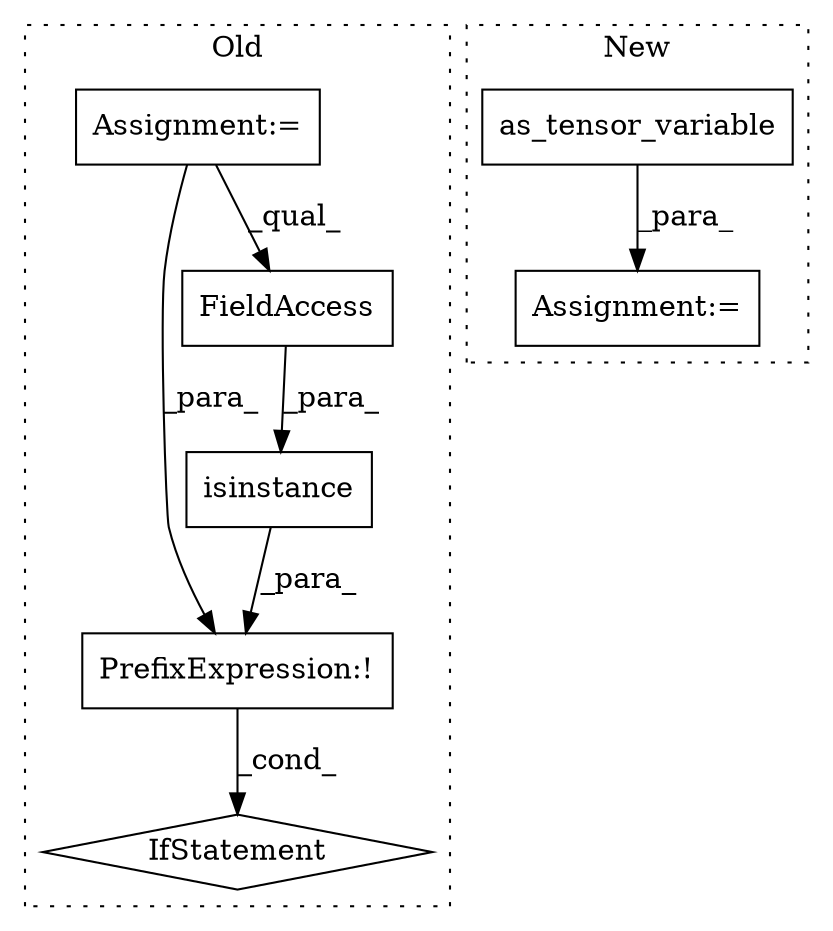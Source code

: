 digraph G {
subgraph cluster0 {
1 [label="isinstance" a="32" s="16368,16402" l="11,1" shape="box"];
3 [label="IfStatement" a="25" s="16363,16403" l="4,2" shape="diamond"];
4 [label="Assignment:=" a="7" s="16203" l="6" shape="box"];
5 [label="PrefixExpression:!" a="38" s="16367" l="1" shape="box"];
6 [label="FieldAccess" a="22" s="16387" l="15" shape="box"];
label = "Old";
style="dotted";
}
subgraph cluster1 {
2 [label="as_tensor_variable" a="32" s="16365,16389" l="19,1" shape="box"];
7 [label="Assignment:=" a="7" s="16364" l="1" shape="box"];
label = "New";
style="dotted";
}
1 -> 5 [label="_para_"];
2 -> 7 [label="_para_"];
4 -> 5 [label="_para_"];
4 -> 6 [label="_qual_"];
5 -> 3 [label="_cond_"];
6 -> 1 [label="_para_"];
}